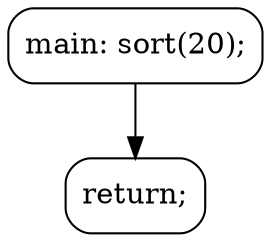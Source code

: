 digraph main_CFG {
    node [shape=box, style=rounded];
    N1 [label="main: sort(20);"];
    N2 [label="return;"];
    N1 -> N2;
}